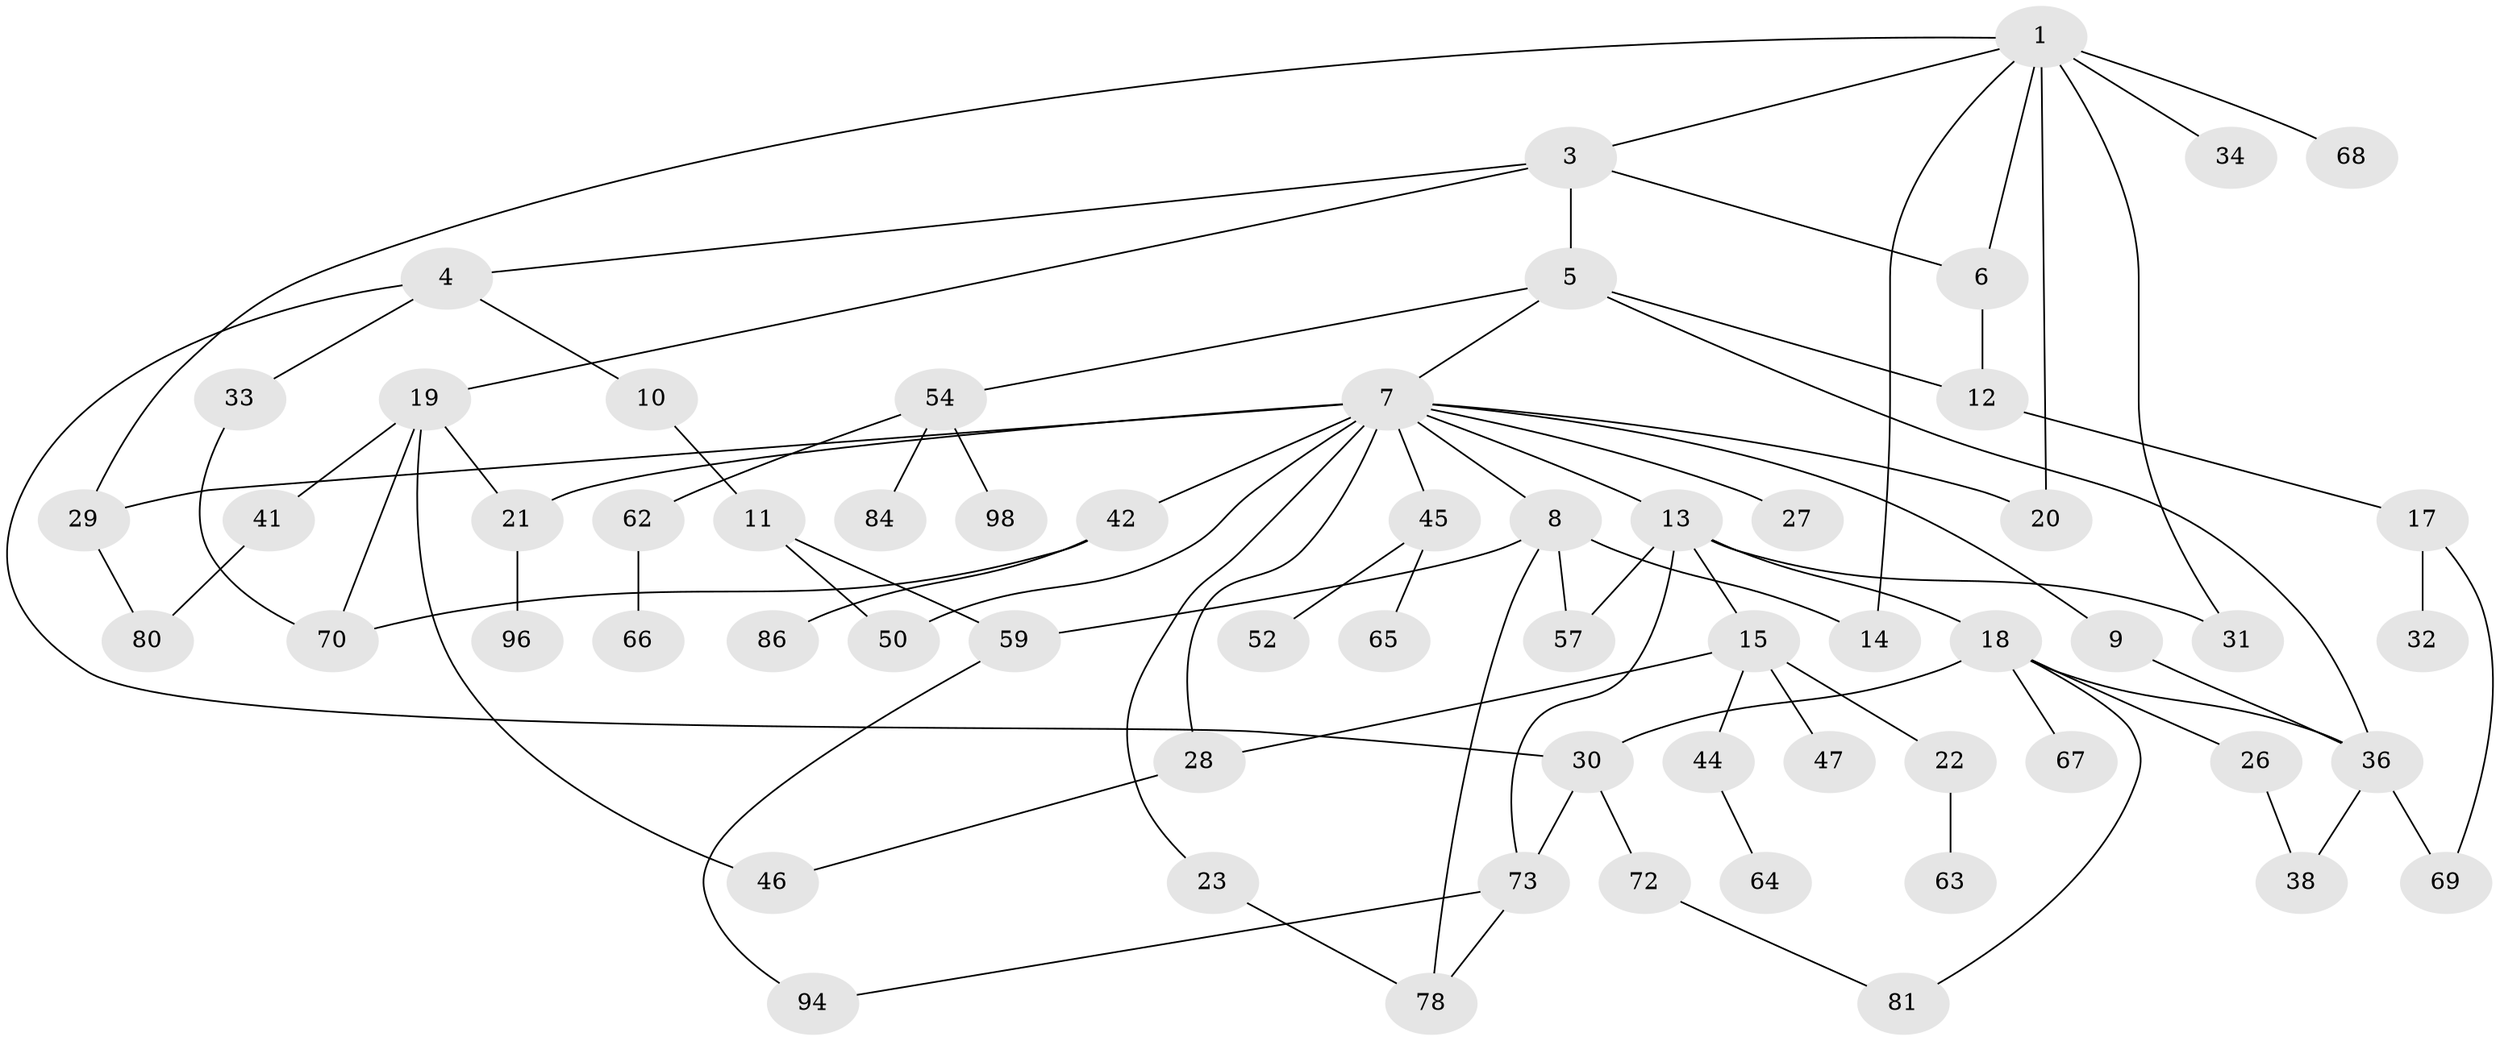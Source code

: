 // original degree distribution, {5: 0.07, 4: 0.08, 13: 0.01, 2: 0.3, 3: 0.28, 1: 0.26}
// Generated by graph-tools (version 1.1) at 2025/11/02/21/25 10:11:06]
// undirected, 62 vertices, 86 edges
graph export_dot {
graph [start="1"]
  node [color=gray90,style=filled];
  1 [super="+2"];
  3 [super="+97"];
  4 [super="+83"];
  5 [super="+82"];
  6 [super="+39"];
  7 [super="+24"];
  8 [super="+51"];
  9;
  10 [super="+25"];
  11 [super="+48"];
  12;
  13 [super="+49"];
  14 [super="+58"];
  15 [super="+16"];
  17 [super="+56"];
  18 [super="+60"];
  19 [super="+40"];
  20;
  21 [super="+43"];
  22 [super="+92"];
  23 [super="+99"];
  26;
  27;
  28 [super="+90"];
  29;
  30 [super="+35"];
  31;
  32;
  33;
  34;
  36 [super="+37"];
  38 [super="+95"];
  41;
  42 [super="+61"];
  44 [super="+79"];
  45 [super="+53"];
  46 [super="+87"];
  47;
  50 [super="+74"];
  52;
  54 [super="+55"];
  57;
  59 [super="+89"];
  62 [super="+75"];
  63 [super="+76"];
  64 [super="+93"];
  65;
  66;
  67;
  68;
  69 [super="+71"];
  70 [super="+77"];
  72 [super="+85"];
  73 [super="+91"];
  78 [super="+88"];
  80 [super="+100"];
  81;
  84;
  86;
  94;
  96;
  98;
  1 -- 3;
  1 -- 6;
  1 -- 34;
  1 -- 68;
  1 -- 20;
  1 -- 29;
  1 -- 14;
  1 -- 31;
  3 -- 4;
  3 -- 5;
  3 -- 19;
  3 -- 6;
  4 -- 10;
  4 -- 33;
  4 -- 30;
  5 -- 7;
  5 -- 36;
  5 -- 54;
  5 -- 12;
  6 -- 12;
  7 -- 8;
  7 -- 9;
  7 -- 13;
  7 -- 23;
  7 -- 27;
  7 -- 28;
  7 -- 29;
  7 -- 45;
  7 -- 20;
  7 -- 42;
  7 -- 50 [weight=2];
  7 -- 21;
  8 -- 59;
  8 -- 57;
  8 -- 78;
  8 -- 14;
  9 -- 36;
  10 -- 11;
  11 -- 59;
  11 -- 50;
  12 -- 17;
  13 -- 15;
  13 -- 18;
  13 -- 57;
  13 -- 31;
  13 -- 73;
  15 -- 47;
  15 -- 44;
  15 -- 22;
  15 -- 28;
  17 -- 32;
  17 -- 69;
  18 -- 26;
  18 -- 30;
  18 -- 81;
  18 -- 67;
  18 -- 36;
  19 -- 21;
  19 -- 41;
  19 -- 46;
  19 -- 70;
  21 -- 96;
  22 -- 63;
  23 -- 78;
  26 -- 38;
  28 -- 46;
  29 -- 80;
  30 -- 73;
  30 -- 72;
  33 -- 70;
  36 -- 38;
  36 -- 69;
  41 -- 80;
  42 -- 70;
  42 -- 86;
  44 -- 64;
  45 -- 52;
  45 -- 65;
  54 -- 62;
  54 -- 98;
  54 -- 84;
  59 -- 94;
  62 -- 66;
  72 -- 81;
  73 -- 94;
  73 -- 78;
}
